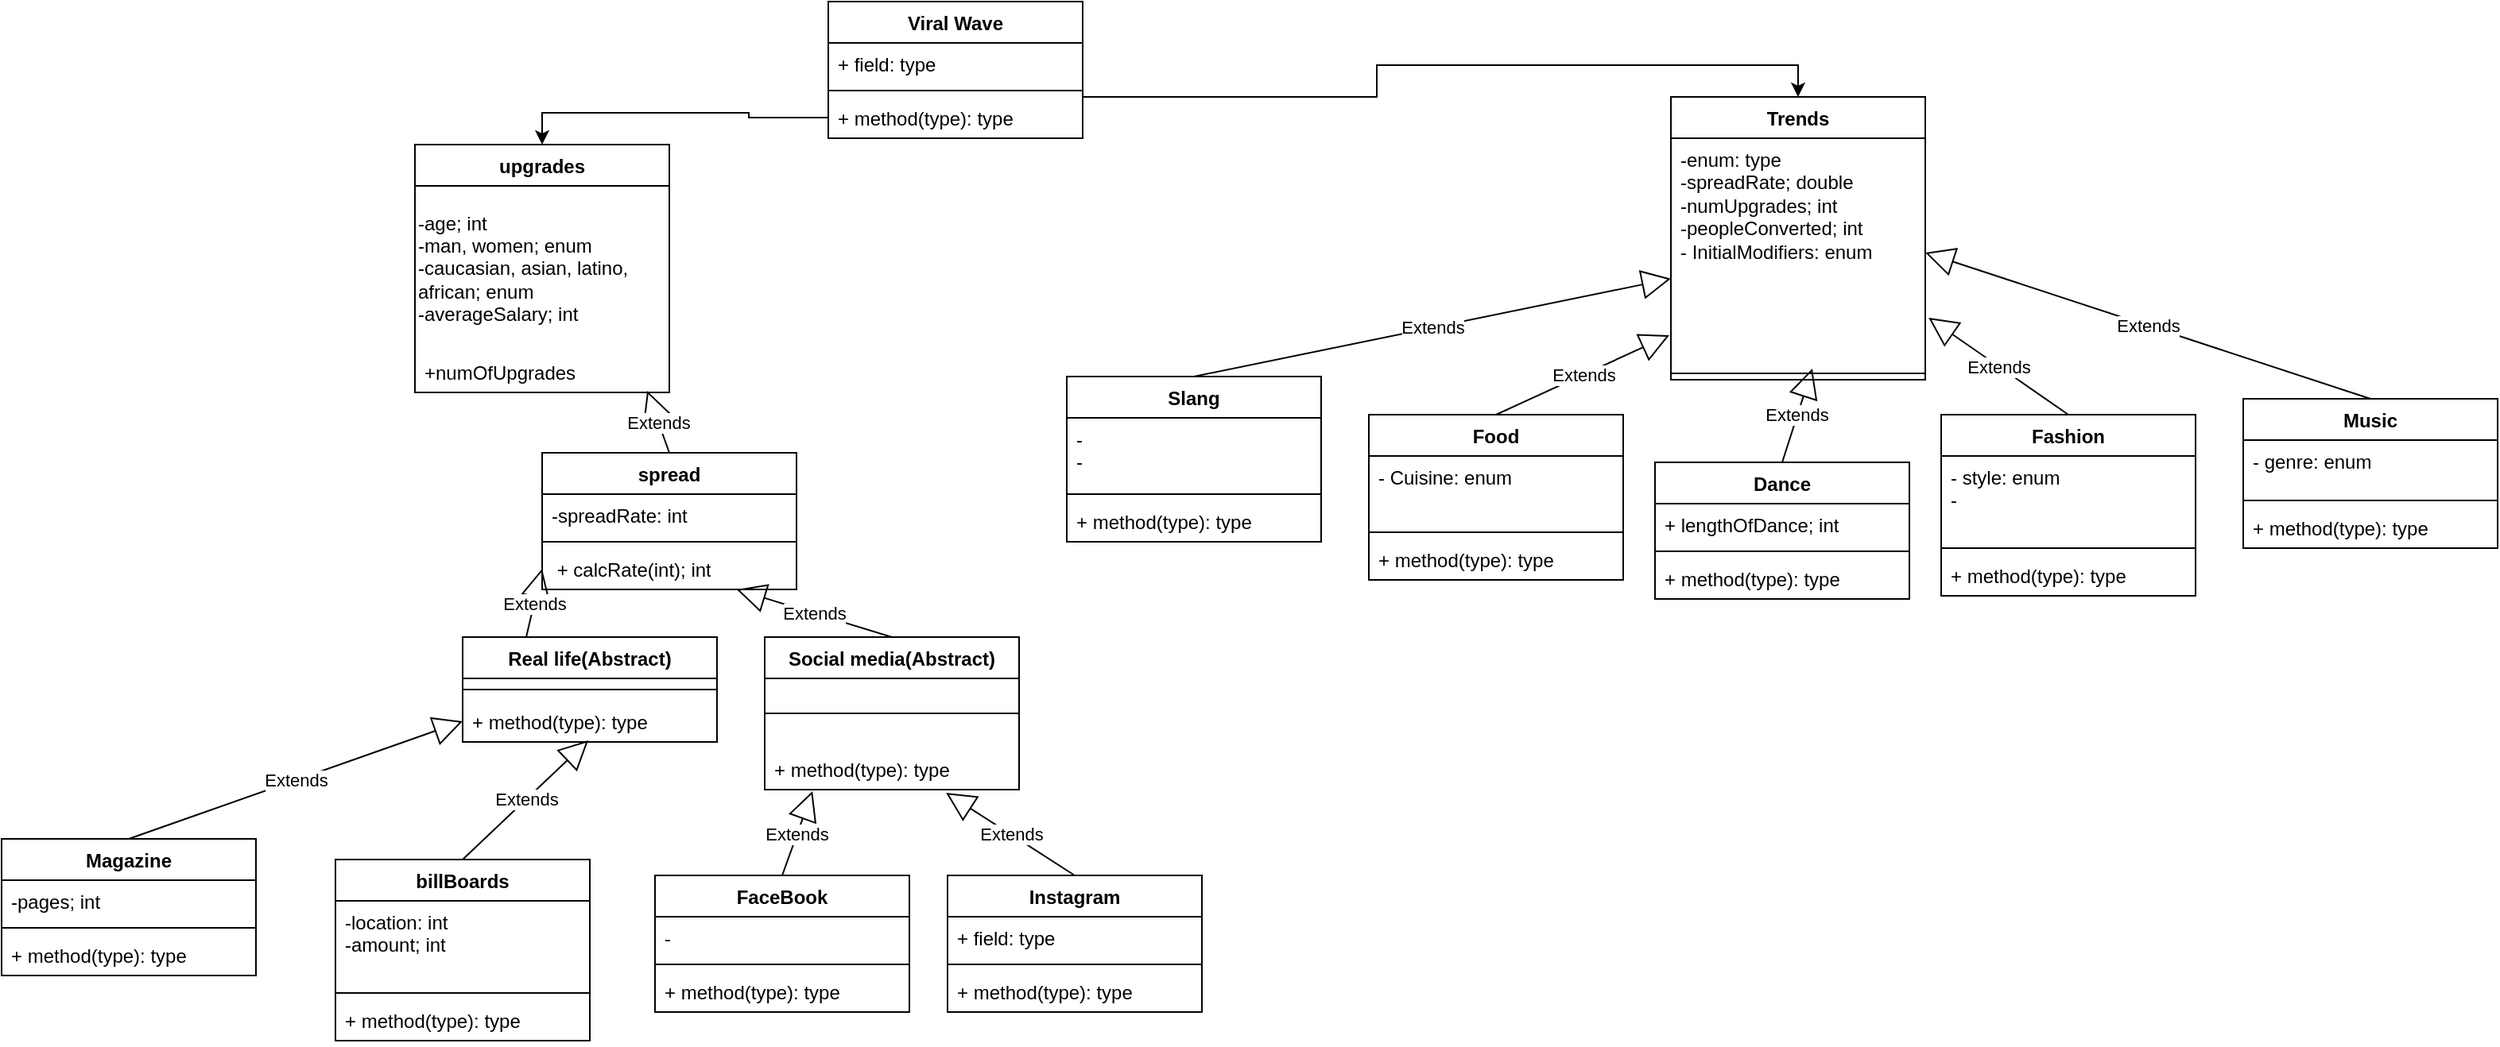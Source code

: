 <mxfile version="24.8.4">
  <diagram name="Page-1" id="rPx-ND3tR1v6-9SasS-W">
    <mxGraphModel dx="2284" dy="1927" grid="1" gridSize="10" guides="1" tooltips="1" connect="1" arrows="1" fold="1" page="1" pageScale="1" pageWidth="850" pageHeight="1100" math="0" shadow="0">
      <root>
        <mxCell id="0" />
        <mxCell id="1" parent="0" />
        <mxCell id="pl0MzwOkIgg34zQqI0X9-5" value="Trends" style="swimlane;fontStyle=1;align=center;verticalAlign=top;childLayout=stackLayout;horizontal=1;startSize=26;horizontalStack=0;resizeParent=1;resizeParentMax=0;resizeLast=0;collapsible=1;marginBottom=0;whiteSpace=wrap;html=1;" parent="1" vertex="1">
          <mxGeometry x="880" y="40" width="160" height="178" as="geometry" />
        </mxCell>
        <mxCell id="pl0MzwOkIgg34zQqI0X9-6" value="-enum: type&lt;div&gt;-spreadRate; double&lt;/div&gt;&lt;div&gt;-numUpgrades; int&lt;/div&gt;&lt;div&gt;-peopleConverted; int&lt;/div&gt;&lt;div&gt;- InitialModifiers: enum&lt;br&gt;&lt;/div&gt;&lt;div&gt;&lt;br&gt;&lt;/div&gt;" style="text;strokeColor=none;fillColor=none;align=left;verticalAlign=top;spacingLeft=4;spacingRight=4;overflow=hidden;rotatable=0;points=[[0,0.5],[1,0.5]];portConstraint=eastwest;whiteSpace=wrap;html=1;" parent="pl0MzwOkIgg34zQqI0X9-5" vertex="1">
          <mxGeometry y="26" width="160" height="144" as="geometry" />
        </mxCell>
        <mxCell id="pl0MzwOkIgg34zQqI0X9-7" value="" style="line;strokeWidth=1;fillColor=none;align=left;verticalAlign=middle;spacingTop=-1;spacingLeft=3;spacingRight=3;rotatable=0;labelPosition=right;points=[];portConstraint=eastwest;strokeColor=inherit;" parent="pl0MzwOkIgg34zQqI0X9-5" vertex="1">
          <mxGeometry y="170" width="160" height="8" as="geometry" />
        </mxCell>
        <mxCell id="pl0MzwOkIgg34zQqI0X9-14" value="Fashion" style="swimlane;fontStyle=1;align=center;verticalAlign=top;childLayout=stackLayout;horizontal=1;startSize=26;horizontalStack=0;resizeParent=1;resizeParentMax=0;resizeLast=0;collapsible=1;marginBottom=0;whiteSpace=wrap;html=1;" parent="1" vertex="1">
          <mxGeometry x="1050" y="240" width="160" height="114" as="geometry" />
        </mxCell>
        <mxCell id="pl0MzwOkIgg34zQqI0X9-15" value="- style: enum&lt;div&gt;-&amp;nbsp;&lt;/div&gt;" style="text;strokeColor=none;fillColor=none;align=left;verticalAlign=top;spacingLeft=4;spacingRight=4;overflow=hidden;rotatable=0;points=[[0,0.5],[1,0.5]];portConstraint=eastwest;whiteSpace=wrap;html=1;" parent="pl0MzwOkIgg34zQqI0X9-14" vertex="1">
          <mxGeometry y="26" width="160" height="54" as="geometry" />
        </mxCell>
        <mxCell id="pl0MzwOkIgg34zQqI0X9-16" value="" style="line;strokeWidth=1;fillColor=none;align=left;verticalAlign=middle;spacingTop=-1;spacingLeft=3;spacingRight=3;rotatable=0;labelPosition=right;points=[];portConstraint=eastwest;strokeColor=inherit;" parent="pl0MzwOkIgg34zQqI0X9-14" vertex="1">
          <mxGeometry y="80" width="160" height="8" as="geometry" />
        </mxCell>
        <mxCell id="pl0MzwOkIgg34zQqI0X9-17" value="+ method(type): type" style="text;strokeColor=none;fillColor=none;align=left;verticalAlign=top;spacingLeft=4;spacingRight=4;overflow=hidden;rotatable=0;points=[[0,0.5],[1,0.5]];portConstraint=eastwest;whiteSpace=wrap;html=1;" parent="pl0MzwOkIgg34zQqI0X9-14" vertex="1">
          <mxGeometry y="88" width="160" height="26" as="geometry" />
        </mxCell>
        <mxCell id="pl0MzwOkIgg34zQqI0X9-18" value="Food" style="swimlane;fontStyle=1;align=center;verticalAlign=top;childLayout=stackLayout;horizontal=1;startSize=26;horizontalStack=0;resizeParent=1;resizeParentMax=0;resizeLast=0;collapsible=1;marginBottom=0;whiteSpace=wrap;html=1;" parent="1" vertex="1">
          <mxGeometry x="690" y="240" width="160" height="104" as="geometry" />
        </mxCell>
        <mxCell id="pl0MzwOkIgg34zQqI0X9-19" value="&lt;div&gt;- Cuisine: enum&lt;br&gt;&lt;div&gt;&lt;br&gt;&lt;/div&gt;&lt;/div&gt;" style="text;strokeColor=none;fillColor=none;align=left;verticalAlign=top;spacingLeft=4;spacingRight=4;overflow=hidden;rotatable=0;points=[[0,0.5],[1,0.5]];portConstraint=eastwest;whiteSpace=wrap;html=1;" parent="pl0MzwOkIgg34zQqI0X9-18" vertex="1">
          <mxGeometry y="26" width="160" height="44" as="geometry" />
        </mxCell>
        <mxCell id="pl0MzwOkIgg34zQqI0X9-20" value="" style="line;strokeWidth=1;fillColor=none;align=left;verticalAlign=middle;spacingTop=-1;spacingLeft=3;spacingRight=3;rotatable=0;labelPosition=right;points=[];portConstraint=eastwest;strokeColor=inherit;" parent="pl0MzwOkIgg34zQqI0X9-18" vertex="1">
          <mxGeometry y="70" width="160" height="8" as="geometry" />
        </mxCell>
        <mxCell id="pl0MzwOkIgg34zQqI0X9-21" value="+ method(type): type" style="text;strokeColor=none;fillColor=none;align=left;verticalAlign=top;spacingLeft=4;spacingRight=4;overflow=hidden;rotatable=0;points=[[0,0.5],[1,0.5]];portConstraint=eastwest;whiteSpace=wrap;html=1;" parent="pl0MzwOkIgg34zQqI0X9-18" vertex="1">
          <mxGeometry y="78" width="160" height="26" as="geometry" />
        </mxCell>
        <mxCell id="pl0MzwOkIgg34zQqI0X9-23" value="Dance" style="swimlane;fontStyle=1;align=center;verticalAlign=top;childLayout=stackLayout;horizontal=1;startSize=26;horizontalStack=0;resizeParent=1;resizeParentMax=0;resizeLast=0;collapsible=1;marginBottom=0;whiteSpace=wrap;html=1;" parent="1" vertex="1">
          <mxGeometry x="870" y="270" width="160" height="86" as="geometry" />
        </mxCell>
        <mxCell id="pl0MzwOkIgg34zQqI0X9-24" value="+ lengthOfDance; int" style="text;strokeColor=none;fillColor=none;align=left;verticalAlign=top;spacingLeft=4;spacingRight=4;overflow=hidden;rotatable=0;points=[[0,0.5],[1,0.5]];portConstraint=eastwest;whiteSpace=wrap;html=1;" parent="pl0MzwOkIgg34zQqI0X9-23" vertex="1">
          <mxGeometry y="26" width="160" height="26" as="geometry" />
        </mxCell>
        <mxCell id="pl0MzwOkIgg34zQqI0X9-25" value="" style="line;strokeWidth=1;fillColor=none;align=left;verticalAlign=middle;spacingTop=-1;spacingLeft=3;spacingRight=3;rotatable=0;labelPosition=right;points=[];portConstraint=eastwest;strokeColor=inherit;" parent="pl0MzwOkIgg34zQqI0X9-23" vertex="1">
          <mxGeometry y="52" width="160" height="8" as="geometry" />
        </mxCell>
        <mxCell id="pl0MzwOkIgg34zQqI0X9-26" value="+ method(type): type" style="text;strokeColor=none;fillColor=none;align=left;verticalAlign=top;spacingLeft=4;spacingRight=4;overflow=hidden;rotatable=0;points=[[0,0.5],[1,0.5]];portConstraint=eastwest;whiteSpace=wrap;html=1;" parent="pl0MzwOkIgg34zQqI0X9-23" vertex="1">
          <mxGeometry y="60" width="160" height="26" as="geometry" />
        </mxCell>
        <mxCell id="pl0MzwOkIgg34zQqI0X9-28" value="Extends" style="endArrow=block;endSize=16;endFill=0;html=1;rounded=0;entryX=-0.006;entryY=0.861;entryDx=0;entryDy=0;entryPerimeter=0;exitX=0.5;exitY=0;exitDx=0;exitDy=0;" parent="1" source="pl0MzwOkIgg34zQqI0X9-18" target="pl0MzwOkIgg34zQqI0X9-6" edge="1">
          <mxGeometry width="160" relative="1" as="geometry">
            <mxPoint x="740" y="220" as="sourcePoint" />
            <mxPoint x="900" y="220" as="targetPoint" />
          </mxGeometry>
        </mxCell>
        <mxCell id="pl0MzwOkIgg34zQqI0X9-29" value="Extends" style="endArrow=block;endSize=16;endFill=0;html=1;rounded=0;entryX=0.556;entryY=1.007;entryDx=0;entryDy=0;entryPerimeter=0;exitX=0.5;exitY=0;exitDx=0;exitDy=0;" parent="1" source="pl0MzwOkIgg34zQqI0X9-23" target="pl0MzwOkIgg34zQqI0X9-6" edge="1">
          <mxGeometry width="160" relative="1" as="geometry">
            <mxPoint x="870" y="310" as="sourcePoint" />
            <mxPoint x="1030" y="310" as="targetPoint" />
          </mxGeometry>
        </mxCell>
        <mxCell id="pl0MzwOkIgg34zQqI0X9-30" value="Extends" style="endArrow=block;endSize=16;endFill=0;html=1;rounded=0;entryX=1.013;entryY=0.785;entryDx=0;entryDy=0;entryPerimeter=0;exitX=0.5;exitY=0;exitDx=0;exitDy=0;" parent="1" target="pl0MzwOkIgg34zQqI0X9-6" edge="1">
          <mxGeometry width="160" relative="1" as="geometry">
            <mxPoint x="1130" y="240" as="sourcePoint" />
            <mxPoint x="1190" y="200" as="targetPoint" />
          </mxGeometry>
        </mxCell>
        <mxCell id="pl0MzwOkIgg34zQqI0X9-31" value="upgrades" style="swimlane;fontStyle=1;align=center;verticalAlign=top;childLayout=stackLayout;horizontal=1;startSize=26;horizontalStack=0;resizeParent=1;resizeParentMax=0;resizeLast=0;collapsible=1;marginBottom=0;whiteSpace=wrap;html=1;" parent="1" vertex="1">
          <mxGeometry x="90" y="70" width="160" height="156" as="geometry" />
        </mxCell>
        <mxCell id="5Ifjruar0XOg7K9GVX_--15" value="-age; int&lt;div&gt;-man, women; enum&lt;/div&gt;&lt;div&gt;-caucasian, asian, latino, african; enum&lt;/div&gt;&lt;div&gt;-averageSalary; int&lt;/div&gt;" style="text;html=1;align=left;verticalAlign=middle;whiteSpace=wrap;rounded=0;" vertex="1" parent="pl0MzwOkIgg34zQqI0X9-31">
          <mxGeometry y="26" width="160" height="104" as="geometry" />
        </mxCell>
        <mxCell id="pl0MzwOkIgg34zQqI0X9-34" value="+numOfUpgrades" style="text;strokeColor=none;fillColor=none;align=left;verticalAlign=top;spacingLeft=4;spacingRight=4;overflow=hidden;rotatable=0;points=[[0,0.5],[1,0.5]];portConstraint=eastwest;whiteSpace=wrap;html=1;" parent="pl0MzwOkIgg34zQqI0X9-31" vertex="1">
          <mxGeometry y="130" width="160" height="26" as="geometry" />
        </mxCell>
        <mxCell id="pl0MzwOkIgg34zQqI0X9-40" value="spread" style="swimlane;fontStyle=1;align=center;verticalAlign=top;childLayout=stackLayout;horizontal=1;startSize=26;horizontalStack=0;resizeParent=1;resizeParentMax=0;resizeLast=0;collapsible=1;marginBottom=0;whiteSpace=wrap;html=1;" parent="1" vertex="1">
          <mxGeometry x="170" y="264" width="160" height="86" as="geometry" />
        </mxCell>
        <mxCell id="pl0MzwOkIgg34zQqI0X9-41" value="-spreadRate: int&amp;nbsp;" style="text;strokeColor=none;fillColor=none;align=left;verticalAlign=top;spacingLeft=4;spacingRight=4;overflow=hidden;rotatable=0;points=[[0,0.5],[1,0.5]];portConstraint=eastwest;whiteSpace=wrap;html=1;" parent="pl0MzwOkIgg34zQqI0X9-40" vertex="1">
          <mxGeometry y="26" width="160" height="26" as="geometry" />
        </mxCell>
        <mxCell id="pl0MzwOkIgg34zQqI0X9-42" value="" style="line;strokeWidth=1;fillColor=none;align=left;verticalAlign=middle;spacingTop=-1;spacingLeft=3;spacingRight=3;rotatable=0;labelPosition=right;points=[];portConstraint=eastwest;strokeColor=inherit;" parent="pl0MzwOkIgg34zQqI0X9-40" vertex="1">
          <mxGeometry y="52" width="160" height="8" as="geometry" />
        </mxCell>
        <mxCell id="pl0MzwOkIgg34zQqI0X9-43" value="&amp;nbsp;+ calcRate(int); int" style="text;strokeColor=none;fillColor=none;align=left;verticalAlign=top;spacingLeft=4;spacingRight=4;overflow=hidden;rotatable=0;points=[[0,0.5],[1,0.5]];portConstraint=eastwest;whiteSpace=wrap;html=1;" parent="pl0MzwOkIgg34zQqI0X9-40" vertex="1">
          <mxGeometry y="60" width="160" height="26" as="geometry" />
        </mxCell>
        <mxCell id="pl0MzwOkIgg34zQqI0X9-44" value="Extends" style="endArrow=block;endSize=16;endFill=0;html=1;rounded=0;entryX=0.913;entryY=0.962;entryDx=0;entryDy=0;entryPerimeter=0;exitX=0.5;exitY=0;exitDx=0;exitDy=0;" parent="1" source="pl0MzwOkIgg34zQqI0X9-40" target="pl0MzwOkIgg34zQqI0X9-34" edge="1">
          <mxGeometry width="160" relative="1" as="geometry">
            <mxPoint x="500" y="420" as="sourcePoint" />
            <mxPoint x="660" y="420" as="targetPoint" />
          </mxGeometry>
        </mxCell>
        <mxCell id="pl0MzwOkIgg34zQqI0X9-45" value="Social media(Abstract)" style="swimlane;fontStyle=1;align=center;verticalAlign=top;childLayout=stackLayout;horizontal=1;startSize=26;horizontalStack=0;resizeParent=1;resizeParentMax=0;resizeLast=0;collapsible=1;marginBottom=0;whiteSpace=wrap;html=1;" parent="1" vertex="1">
          <mxGeometry x="310" y="380" width="160" height="96" as="geometry" />
        </mxCell>
        <mxCell id="pl0MzwOkIgg34zQqI0X9-47" value="" style="line;strokeWidth=1;fillColor=none;align=left;verticalAlign=middle;spacingTop=-1;spacingLeft=3;spacingRight=3;rotatable=0;labelPosition=right;points=[];portConstraint=eastwest;strokeColor=inherit;" parent="pl0MzwOkIgg34zQqI0X9-45" vertex="1">
          <mxGeometry y="26" width="160" height="44" as="geometry" />
        </mxCell>
        <mxCell id="pl0MzwOkIgg34zQqI0X9-48" value="+ method(type): type" style="text;strokeColor=none;fillColor=none;align=left;verticalAlign=top;spacingLeft=4;spacingRight=4;overflow=hidden;rotatable=0;points=[[0,0.5],[1,0.5]];portConstraint=eastwest;whiteSpace=wrap;html=1;" parent="pl0MzwOkIgg34zQqI0X9-45" vertex="1">
          <mxGeometry y="70" width="160" height="26" as="geometry" />
        </mxCell>
        <mxCell id="pl0MzwOkIgg34zQqI0X9-49" value="Real life(Abstract)" style="swimlane;fontStyle=1;align=center;verticalAlign=top;childLayout=stackLayout;horizontal=1;startSize=26;horizontalStack=0;resizeParent=1;resizeParentMax=0;resizeLast=0;collapsible=1;marginBottom=0;whiteSpace=wrap;html=1;" parent="1" vertex="1">
          <mxGeometry x="120" y="380" width="160" height="66" as="geometry" />
        </mxCell>
        <mxCell id="pl0MzwOkIgg34zQqI0X9-51" value="" style="line;strokeWidth=1;fillColor=none;align=left;verticalAlign=middle;spacingTop=-1;spacingLeft=3;spacingRight=3;rotatable=0;labelPosition=right;points=[];portConstraint=eastwest;strokeColor=inherit;" parent="pl0MzwOkIgg34zQqI0X9-49" vertex="1">
          <mxGeometry y="26" width="160" height="14" as="geometry" />
        </mxCell>
        <mxCell id="pl0MzwOkIgg34zQqI0X9-52" value="+ method(type): type" style="text;strokeColor=none;fillColor=none;align=left;verticalAlign=top;spacingLeft=4;spacingRight=4;overflow=hidden;rotatable=0;points=[[0,0.5],[1,0.5]];portConstraint=eastwest;whiteSpace=wrap;html=1;" parent="pl0MzwOkIgg34zQqI0X9-49" vertex="1">
          <mxGeometry y="40" width="160" height="26" as="geometry" />
        </mxCell>
        <mxCell id="pl0MzwOkIgg34zQqI0X9-57" value="FaceBook" style="swimlane;fontStyle=1;align=center;verticalAlign=top;childLayout=stackLayout;horizontal=1;startSize=26;horizontalStack=0;resizeParent=1;resizeParentMax=0;resizeLast=0;collapsible=1;marginBottom=0;whiteSpace=wrap;html=1;" parent="1" vertex="1">
          <mxGeometry x="241" y="530" width="160" height="86" as="geometry" />
        </mxCell>
        <mxCell id="pl0MzwOkIgg34zQqI0X9-58" value="-" style="text;strokeColor=none;fillColor=none;align=left;verticalAlign=top;spacingLeft=4;spacingRight=4;overflow=hidden;rotatable=0;points=[[0,0.5],[1,0.5]];portConstraint=eastwest;whiteSpace=wrap;html=1;" parent="pl0MzwOkIgg34zQqI0X9-57" vertex="1">
          <mxGeometry y="26" width="160" height="26" as="geometry" />
        </mxCell>
        <mxCell id="pl0MzwOkIgg34zQqI0X9-59" value="" style="line;strokeWidth=1;fillColor=none;align=left;verticalAlign=middle;spacingTop=-1;spacingLeft=3;spacingRight=3;rotatable=0;labelPosition=right;points=[];portConstraint=eastwest;strokeColor=inherit;" parent="pl0MzwOkIgg34zQqI0X9-57" vertex="1">
          <mxGeometry y="52" width="160" height="8" as="geometry" />
        </mxCell>
        <mxCell id="pl0MzwOkIgg34zQqI0X9-60" value="+ method(type): type" style="text;strokeColor=none;fillColor=none;align=left;verticalAlign=top;spacingLeft=4;spacingRight=4;overflow=hidden;rotatable=0;points=[[0,0.5],[1,0.5]];portConstraint=eastwest;whiteSpace=wrap;html=1;" parent="pl0MzwOkIgg34zQqI0X9-57" vertex="1">
          <mxGeometry y="60" width="160" height="26" as="geometry" />
        </mxCell>
        <mxCell id="pl0MzwOkIgg34zQqI0X9-61" value="Instagram" style="swimlane;fontStyle=1;align=center;verticalAlign=top;childLayout=stackLayout;horizontal=1;startSize=26;horizontalStack=0;resizeParent=1;resizeParentMax=0;resizeLast=0;collapsible=1;marginBottom=0;whiteSpace=wrap;html=1;" parent="1" vertex="1">
          <mxGeometry x="425" y="530" width="160" height="86" as="geometry" />
        </mxCell>
        <mxCell id="pl0MzwOkIgg34zQqI0X9-62" value="+ field: type" style="text;strokeColor=none;fillColor=none;align=left;verticalAlign=top;spacingLeft=4;spacingRight=4;overflow=hidden;rotatable=0;points=[[0,0.5],[1,0.5]];portConstraint=eastwest;whiteSpace=wrap;html=1;" parent="pl0MzwOkIgg34zQqI0X9-61" vertex="1">
          <mxGeometry y="26" width="160" height="26" as="geometry" />
        </mxCell>
        <mxCell id="pl0MzwOkIgg34zQqI0X9-63" value="" style="line;strokeWidth=1;fillColor=none;align=left;verticalAlign=middle;spacingTop=-1;spacingLeft=3;spacingRight=3;rotatable=0;labelPosition=right;points=[];portConstraint=eastwest;strokeColor=inherit;" parent="pl0MzwOkIgg34zQqI0X9-61" vertex="1">
          <mxGeometry y="52" width="160" height="8" as="geometry" />
        </mxCell>
        <mxCell id="pl0MzwOkIgg34zQqI0X9-64" value="+ method(type): type" style="text;strokeColor=none;fillColor=none;align=left;verticalAlign=top;spacingLeft=4;spacingRight=4;overflow=hidden;rotatable=0;points=[[0,0.5],[1,0.5]];portConstraint=eastwest;whiteSpace=wrap;html=1;" parent="pl0MzwOkIgg34zQqI0X9-61" vertex="1">
          <mxGeometry y="60" width="160" height="26" as="geometry" />
        </mxCell>
        <mxCell id="pl0MzwOkIgg34zQqI0X9-65" value="Extends" style="endArrow=block;endSize=16;endFill=0;html=1;rounded=0;entryX=0.713;entryY=1.077;entryDx=0;entryDy=0;entryPerimeter=0;exitX=0.5;exitY=0;exitDx=0;exitDy=0;" parent="1" source="pl0MzwOkIgg34zQqI0X9-61" target="pl0MzwOkIgg34zQqI0X9-48" edge="1">
          <mxGeometry width="160" relative="1" as="geometry">
            <mxPoint x="510" y="420" as="sourcePoint" />
            <mxPoint x="670" y="420" as="targetPoint" />
          </mxGeometry>
        </mxCell>
        <mxCell id="pl0MzwOkIgg34zQqI0X9-66" value="Extends" style="endArrow=block;endSize=16;endFill=0;html=1;rounded=0;entryX=0.188;entryY=1.038;entryDx=0;entryDy=0;entryPerimeter=0;exitX=0.5;exitY=0;exitDx=0;exitDy=0;" parent="1" source="pl0MzwOkIgg34zQqI0X9-57" target="pl0MzwOkIgg34zQqI0X9-48" edge="1">
          <mxGeometry x="-0.002" width="160" relative="1" as="geometry">
            <mxPoint x="510" y="420" as="sourcePoint" />
            <mxPoint x="670" y="420" as="targetPoint" />
            <mxPoint as="offset" />
          </mxGeometry>
        </mxCell>
        <mxCell id="pl0MzwOkIgg34zQqI0X9-72" value="Music" style="swimlane;fontStyle=1;align=center;verticalAlign=top;childLayout=stackLayout;horizontal=1;startSize=26;horizontalStack=0;resizeParent=1;resizeParentMax=0;resizeLast=0;collapsible=1;marginBottom=0;whiteSpace=wrap;html=1;" parent="1" vertex="1">
          <mxGeometry x="1240" y="230" width="160" height="94" as="geometry" />
        </mxCell>
        <mxCell id="pl0MzwOkIgg34zQqI0X9-73" value="- genre: enum" style="text;strokeColor=none;fillColor=none;align=left;verticalAlign=top;spacingLeft=4;spacingRight=4;overflow=hidden;rotatable=0;points=[[0,0.5],[1,0.5]];portConstraint=eastwest;whiteSpace=wrap;html=1;" parent="pl0MzwOkIgg34zQqI0X9-72" vertex="1">
          <mxGeometry y="26" width="160" height="34" as="geometry" />
        </mxCell>
        <mxCell id="pl0MzwOkIgg34zQqI0X9-74" value="" style="line;strokeWidth=1;fillColor=none;align=left;verticalAlign=middle;spacingTop=-1;spacingLeft=3;spacingRight=3;rotatable=0;labelPosition=right;points=[];portConstraint=eastwest;strokeColor=inherit;" parent="pl0MzwOkIgg34zQqI0X9-72" vertex="1">
          <mxGeometry y="60" width="160" height="8" as="geometry" />
        </mxCell>
        <mxCell id="pl0MzwOkIgg34zQqI0X9-75" value="+ method(type): type" style="text;strokeColor=none;fillColor=none;align=left;verticalAlign=top;spacingLeft=4;spacingRight=4;overflow=hidden;rotatable=0;points=[[0,0.5],[1,0.5]];portConstraint=eastwest;whiteSpace=wrap;html=1;" parent="pl0MzwOkIgg34zQqI0X9-72" vertex="1">
          <mxGeometry y="68" width="160" height="26" as="geometry" />
        </mxCell>
        <mxCell id="pl0MzwOkIgg34zQqI0X9-76" value="Slang" style="swimlane;fontStyle=1;align=center;verticalAlign=top;childLayout=stackLayout;horizontal=1;startSize=26;horizontalStack=0;resizeParent=1;resizeParentMax=0;resizeLast=0;collapsible=1;marginBottom=0;whiteSpace=wrap;html=1;" parent="1" vertex="1">
          <mxGeometry x="500" y="216" width="160" height="104" as="geometry" />
        </mxCell>
        <mxCell id="pl0MzwOkIgg34zQqI0X9-77" value="-&lt;div&gt;-&amp;nbsp;&lt;/div&gt;" style="text;strokeColor=none;fillColor=none;align=left;verticalAlign=top;spacingLeft=4;spacingRight=4;overflow=hidden;rotatable=0;points=[[0,0.5],[1,0.5]];portConstraint=eastwest;whiteSpace=wrap;html=1;" parent="pl0MzwOkIgg34zQqI0X9-76" vertex="1">
          <mxGeometry y="26" width="160" height="44" as="geometry" />
        </mxCell>
        <mxCell id="pl0MzwOkIgg34zQqI0X9-78" value="" style="line;strokeWidth=1;fillColor=none;align=left;verticalAlign=middle;spacingTop=-1;spacingLeft=3;spacingRight=3;rotatable=0;labelPosition=right;points=[];portConstraint=eastwest;strokeColor=inherit;" parent="pl0MzwOkIgg34zQqI0X9-76" vertex="1">
          <mxGeometry y="70" width="160" height="8" as="geometry" />
        </mxCell>
        <mxCell id="pl0MzwOkIgg34zQqI0X9-79" value="+ method(type): type" style="text;strokeColor=none;fillColor=none;align=left;verticalAlign=top;spacingLeft=4;spacingRight=4;overflow=hidden;rotatable=0;points=[[0,0.5],[1,0.5]];portConstraint=eastwest;whiteSpace=wrap;html=1;" parent="pl0MzwOkIgg34zQqI0X9-76" vertex="1">
          <mxGeometry y="78" width="160" height="26" as="geometry" />
        </mxCell>
        <mxCell id="7X1WRaAmBW6ElxP2y-qZ-1" value="Extends" style="endArrow=block;endSize=16;endFill=0;html=1;rounded=0;exitX=0.5;exitY=0;exitDx=0;exitDy=0;" parent="1" source="pl0MzwOkIgg34zQqI0X9-76" target="pl0MzwOkIgg34zQqI0X9-6" edge="1">
          <mxGeometry width="160" relative="1" as="geometry">
            <mxPoint x="580" y="410" as="sourcePoint" />
            <mxPoint x="740" y="410" as="targetPoint" />
          </mxGeometry>
        </mxCell>
        <mxCell id="7X1WRaAmBW6ElxP2y-qZ-3" value="Extends" style="endArrow=block;endSize=16;endFill=0;html=1;rounded=0;entryX=1;entryY=0.5;entryDx=0;entryDy=0;exitX=0.5;exitY=0;exitDx=0;exitDy=0;" parent="1" source="pl0MzwOkIgg34zQqI0X9-72" target="pl0MzwOkIgg34zQqI0X9-6" edge="1">
          <mxGeometry width="160" relative="1" as="geometry">
            <mxPoint x="580" y="410" as="sourcePoint" />
            <mxPoint x="740" y="410" as="targetPoint" />
          </mxGeometry>
        </mxCell>
        <mxCell id="7X1WRaAmBW6ElxP2y-qZ-4" value="Viral Wave" style="swimlane;fontStyle=1;align=center;verticalAlign=top;childLayout=stackLayout;horizontal=1;startSize=26;horizontalStack=0;resizeParent=1;resizeParentMax=0;resizeLast=0;collapsible=1;marginBottom=0;whiteSpace=wrap;html=1;" parent="1" vertex="1">
          <mxGeometry x="350" y="-20" width="160" height="86" as="geometry" />
        </mxCell>
        <mxCell id="7X1WRaAmBW6ElxP2y-qZ-5" value="+ field: type" style="text;strokeColor=none;fillColor=none;align=left;verticalAlign=top;spacingLeft=4;spacingRight=4;overflow=hidden;rotatable=0;points=[[0,0.5],[1,0.5]];portConstraint=eastwest;whiteSpace=wrap;html=1;" parent="7X1WRaAmBW6ElxP2y-qZ-4" vertex="1">
          <mxGeometry y="26" width="160" height="26" as="geometry" />
        </mxCell>
        <mxCell id="7X1WRaAmBW6ElxP2y-qZ-6" value="" style="line;strokeWidth=1;fillColor=none;align=left;verticalAlign=middle;spacingTop=-1;spacingLeft=3;spacingRight=3;rotatable=0;labelPosition=right;points=[];portConstraint=eastwest;strokeColor=inherit;" parent="7X1WRaAmBW6ElxP2y-qZ-4" vertex="1">
          <mxGeometry y="52" width="160" height="8" as="geometry" />
        </mxCell>
        <mxCell id="7X1WRaAmBW6ElxP2y-qZ-7" value="+ method(type): type" style="text;strokeColor=none;fillColor=none;align=left;verticalAlign=top;spacingLeft=4;spacingRight=4;overflow=hidden;rotatable=0;points=[[0,0.5],[1,0.5]];portConstraint=eastwest;whiteSpace=wrap;html=1;" parent="7X1WRaAmBW6ElxP2y-qZ-4" vertex="1">
          <mxGeometry y="60" width="160" height="26" as="geometry" />
        </mxCell>
        <mxCell id="7X1WRaAmBW6ElxP2y-qZ-8" style="edgeStyle=orthogonalEdgeStyle;rounded=0;orthogonalLoop=1;jettySize=auto;html=1;exitX=0;exitY=0.5;exitDx=0;exitDy=0;entryX=0.5;entryY=0;entryDx=0;entryDy=0;" parent="1" source="7X1WRaAmBW6ElxP2y-qZ-7" target="pl0MzwOkIgg34zQqI0X9-31" edge="1">
          <mxGeometry relative="1" as="geometry" />
        </mxCell>
        <mxCell id="7X1WRaAmBW6ElxP2y-qZ-9" style="edgeStyle=orthogonalEdgeStyle;rounded=0;orthogonalLoop=1;jettySize=auto;html=1;entryX=0.5;entryY=0;entryDx=0;entryDy=0;" parent="1" source="7X1WRaAmBW6ElxP2y-qZ-7" target="pl0MzwOkIgg34zQqI0X9-5" edge="1">
          <mxGeometry relative="1" as="geometry">
            <Array as="points">
              <mxPoint x="695" y="40" />
              <mxPoint x="695" y="20" />
              <mxPoint x="960" y="20" />
            </Array>
          </mxGeometry>
        </mxCell>
        <mxCell id="5Ifjruar0XOg7K9GVX_--1" value="Extends" style="endArrow=block;endSize=16;endFill=0;html=1;rounded=0;entryX=0;entryY=0.5;entryDx=0;entryDy=0;exitX=0.25;exitY=0;exitDx=0;exitDy=0;" edge="1" parent="1" source="pl0MzwOkIgg34zQqI0X9-49" target="pl0MzwOkIgg34zQqI0X9-43">
          <mxGeometry width="160" relative="1" as="geometry">
            <mxPoint x="470" y="490" as="sourcePoint" />
            <mxPoint x="630" y="490" as="targetPoint" />
          </mxGeometry>
        </mxCell>
        <mxCell id="5Ifjruar0XOg7K9GVX_--2" value="Extends" style="endArrow=block;endSize=16;endFill=0;html=1;rounded=0;exitX=0.5;exitY=0;exitDx=0;exitDy=0;" edge="1" parent="1" source="pl0MzwOkIgg34zQqI0X9-45" target="pl0MzwOkIgg34zQqI0X9-43">
          <mxGeometry width="160" relative="1" as="geometry">
            <mxPoint x="470" y="490" as="sourcePoint" />
            <mxPoint x="630" y="490" as="targetPoint" />
          </mxGeometry>
        </mxCell>
        <mxCell id="5Ifjruar0XOg7K9GVX_--3" value="Magazine" style="swimlane;fontStyle=1;align=center;verticalAlign=top;childLayout=stackLayout;horizontal=1;startSize=26;horizontalStack=0;resizeParent=1;resizeParentMax=0;resizeLast=0;collapsible=1;marginBottom=0;whiteSpace=wrap;html=1;" vertex="1" parent="1">
          <mxGeometry x="-170" y="507" width="160" height="86" as="geometry" />
        </mxCell>
        <mxCell id="5Ifjruar0XOg7K9GVX_--4" value="-pages; int" style="text;strokeColor=none;fillColor=none;align=left;verticalAlign=top;spacingLeft=4;spacingRight=4;overflow=hidden;rotatable=0;points=[[0,0.5],[1,0.5]];portConstraint=eastwest;whiteSpace=wrap;html=1;" vertex="1" parent="5Ifjruar0XOg7K9GVX_--3">
          <mxGeometry y="26" width="160" height="26" as="geometry" />
        </mxCell>
        <mxCell id="5Ifjruar0XOg7K9GVX_--5" value="" style="line;strokeWidth=1;fillColor=none;align=left;verticalAlign=middle;spacingTop=-1;spacingLeft=3;spacingRight=3;rotatable=0;labelPosition=right;points=[];portConstraint=eastwest;strokeColor=inherit;" vertex="1" parent="5Ifjruar0XOg7K9GVX_--3">
          <mxGeometry y="52" width="160" height="8" as="geometry" />
        </mxCell>
        <mxCell id="5Ifjruar0XOg7K9GVX_--6" value="+ method(type): type" style="text;strokeColor=none;fillColor=none;align=left;verticalAlign=top;spacingLeft=4;spacingRight=4;overflow=hidden;rotatable=0;points=[[0,0.5],[1,0.5]];portConstraint=eastwest;whiteSpace=wrap;html=1;" vertex="1" parent="5Ifjruar0XOg7K9GVX_--3">
          <mxGeometry y="60" width="160" height="26" as="geometry" />
        </mxCell>
        <mxCell id="5Ifjruar0XOg7K9GVX_--7" value="billBoards" style="swimlane;fontStyle=1;align=center;verticalAlign=top;childLayout=stackLayout;horizontal=1;startSize=26;horizontalStack=0;resizeParent=1;resizeParentMax=0;resizeLast=0;collapsible=1;marginBottom=0;whiteSpace=wrap;html=1;" vertex="1" parent="1">
          <mxGeometry x="40" y="520" width="160" height="114" as="geometry" />
        </mxCell>
        <mxCell id="5Ifjruar0XOg7K9GVX_--8" value="-location: int&lt;div&gt;-amount; int&lt;/div&gt;" style="text;strokeColor=none;fillColor=none;align=left;verticalAlign=top;spacingLeft=4;spacingRight=4;overflow=hidden;rotatable=0;points=[[0,0.5],[1,0.5]];portConstraint=eastwest;whiteSpace=wrap;html=1;" vertex="1" parent="5Ifjruar0XOg7K9GVX_--7">
          <mxGeometry y="26" width="160" height="54" as="geometry" />
        </mxCell>
        <mxCell id="5Ifjruar0XOg7K9GVX_--9" value="" style="line;strokeWidth=1;fillColor=none;align=left;verticalAlign=middle;spacingTop=-1;spacingLeft=3;spacingRight=3;rotatable=0;labelPosition=right;points=[];portConstraint=eastwest;strokeColor=inherit;" vertex="1" parent="5Ifjruar0XOg7K9GVX_--7">
          <mxGeometry y="80" width="160" height="8" as="geometry" />
        </mxCell>
        <mxCell id="5Ifjruar0XOg7K9GVX_--10" value="+ method(type): type" style="text;strokeColor=none;fillColor=none;align=left;verticalAlign=top;spacingLeft=4;spacingRight=4;overflow=hidden;rotatable=0;points=[[0,0.5],[1,0.5]];portConstraint=eastwest;whiteSpace=wrap;html=1;" vertex="1" parent="5Ifjruar0XOg7K9GVX_--7">
          <mxGeometry y="88" width="160" height="26" as="geometry" />
        </mxCell>
        <mxCell id="5Ifjruar0XOg7K9GVX_--16" value="Extends" style="endArrow=block;endSize=16;endFill=0;html=1;rounded=0;entryX=0.494;entryY=0.962;entryDx=0;entryDy=0;entryPerimeter=0;exitX=0.5;exitY=0;exitDx=0;exitDy=0;" edge="1" parent="1" source="5Ifjruar0XOg7K9GVX_--7" target="pl0MzwOkIgg34zQqI0X9-52">
          <mxGeometry width="160" relative="1" as="geometry">
            <mxPoint x="160" y="490" as="sourcePoint" />
            <mxPoint x="320" y="490" as="targetPoint" />
          </mxGeometry>
        </mxCell>
        <mxCell id="5Ifjruar0XOg7K9GVX_--17" value="Extends" style="endArrow=block;endSize=16;endFill=0;html=1;rounded=0;entryX=0;entryY=0.5;entryDx=0;entryDy=0;exitX=0.5;exitY=0;exitDx=0;exitDy=0;" edge="1" parent="1" source="5Ifjruar0XOg7K9GVX_--3" target="pl0MzwOkIgg34zQqI0X9-52">
          <mxGeometry width="160" relative="1" as="geometry">
            <mxPoint x="160" y="490" as="sourcePoint" />
            <mxPoint x="320" y="490" as="targetPoint" />
          </mxGeometry>
        </mxCell>
      </root>
    </mxGraphModel>
  </diagram>
</mxfile>
